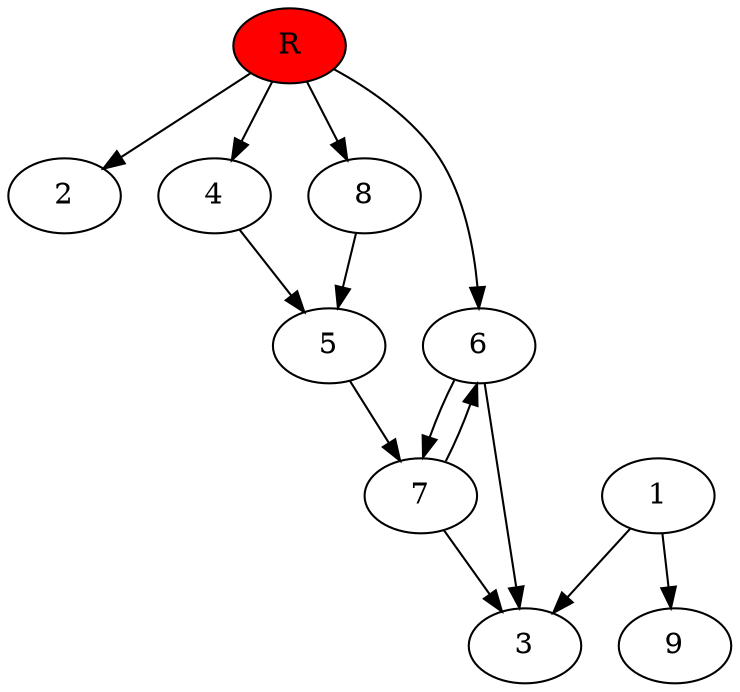 digraph prb59774 {
	1
	2
	3
	4
	5
	6
	7
	8
	R [fillcolor="#ff0000" style=filled]
	1 -> 3
	1 -> 9
	4 -> 5
	5 -> 7
	6 -> 3
	6 -> 7
	7 -> 3
	7 -> 6
	8 -> 5
	R -> 2
	R -> 4
	R -> 6
	R -> 8
}
